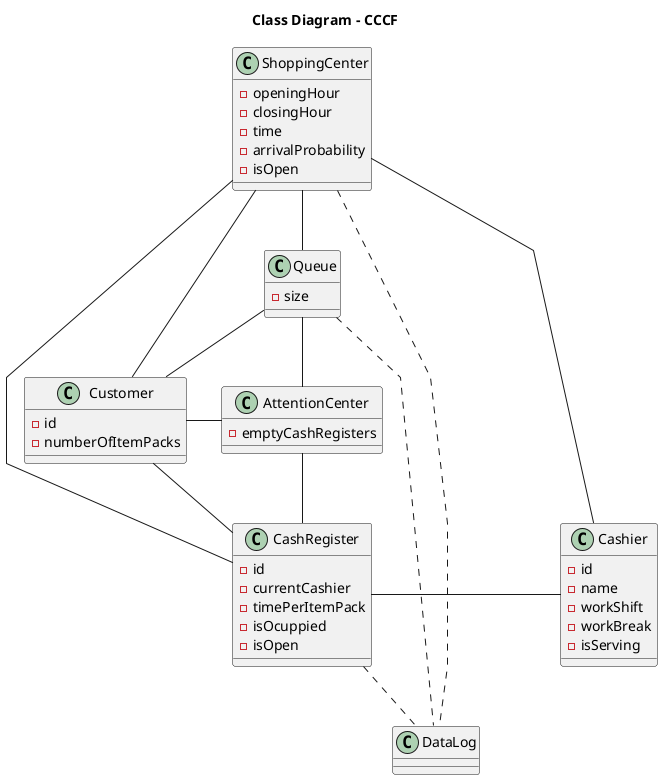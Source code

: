 @startuml

skinparam linetype polyline

title Class Diagram - CCCF

class ShoppingCenter {
    - openingHour
    - closingHour
    - time
    - arrivalProbability
    - isOpen
}

class AttentionCenter{
    - emptyCashRegisters
}

class CashRegister {
    - id
    - currentCashier
    - timePerItemPack
    - isOcuppied
    - isOpen
}

class Customer {
    - id
    - numberOfItemPacks
}

class Queue {
    - size
}

class Cashier {
    - id
    - name
    - workShift
    - workBreak
    - isServing
}

class DataLog{

}


ShoppingCenter -- Queue
ShoppingCenter -- Customer
ShoppingCenter -- Cashier
ShoppingCenter -- CashRegister

Queue -- AttentionCenter
Queue --  Customer

AttentionCenter -left- Customer
AttentionCenter -- CashRegister

CashRegister -right- Cashier

CashRegister -- Customer

ShoppingCenter .. DataLog
Queue .. DataLog
CashRegister .. DataLog

@enduml
